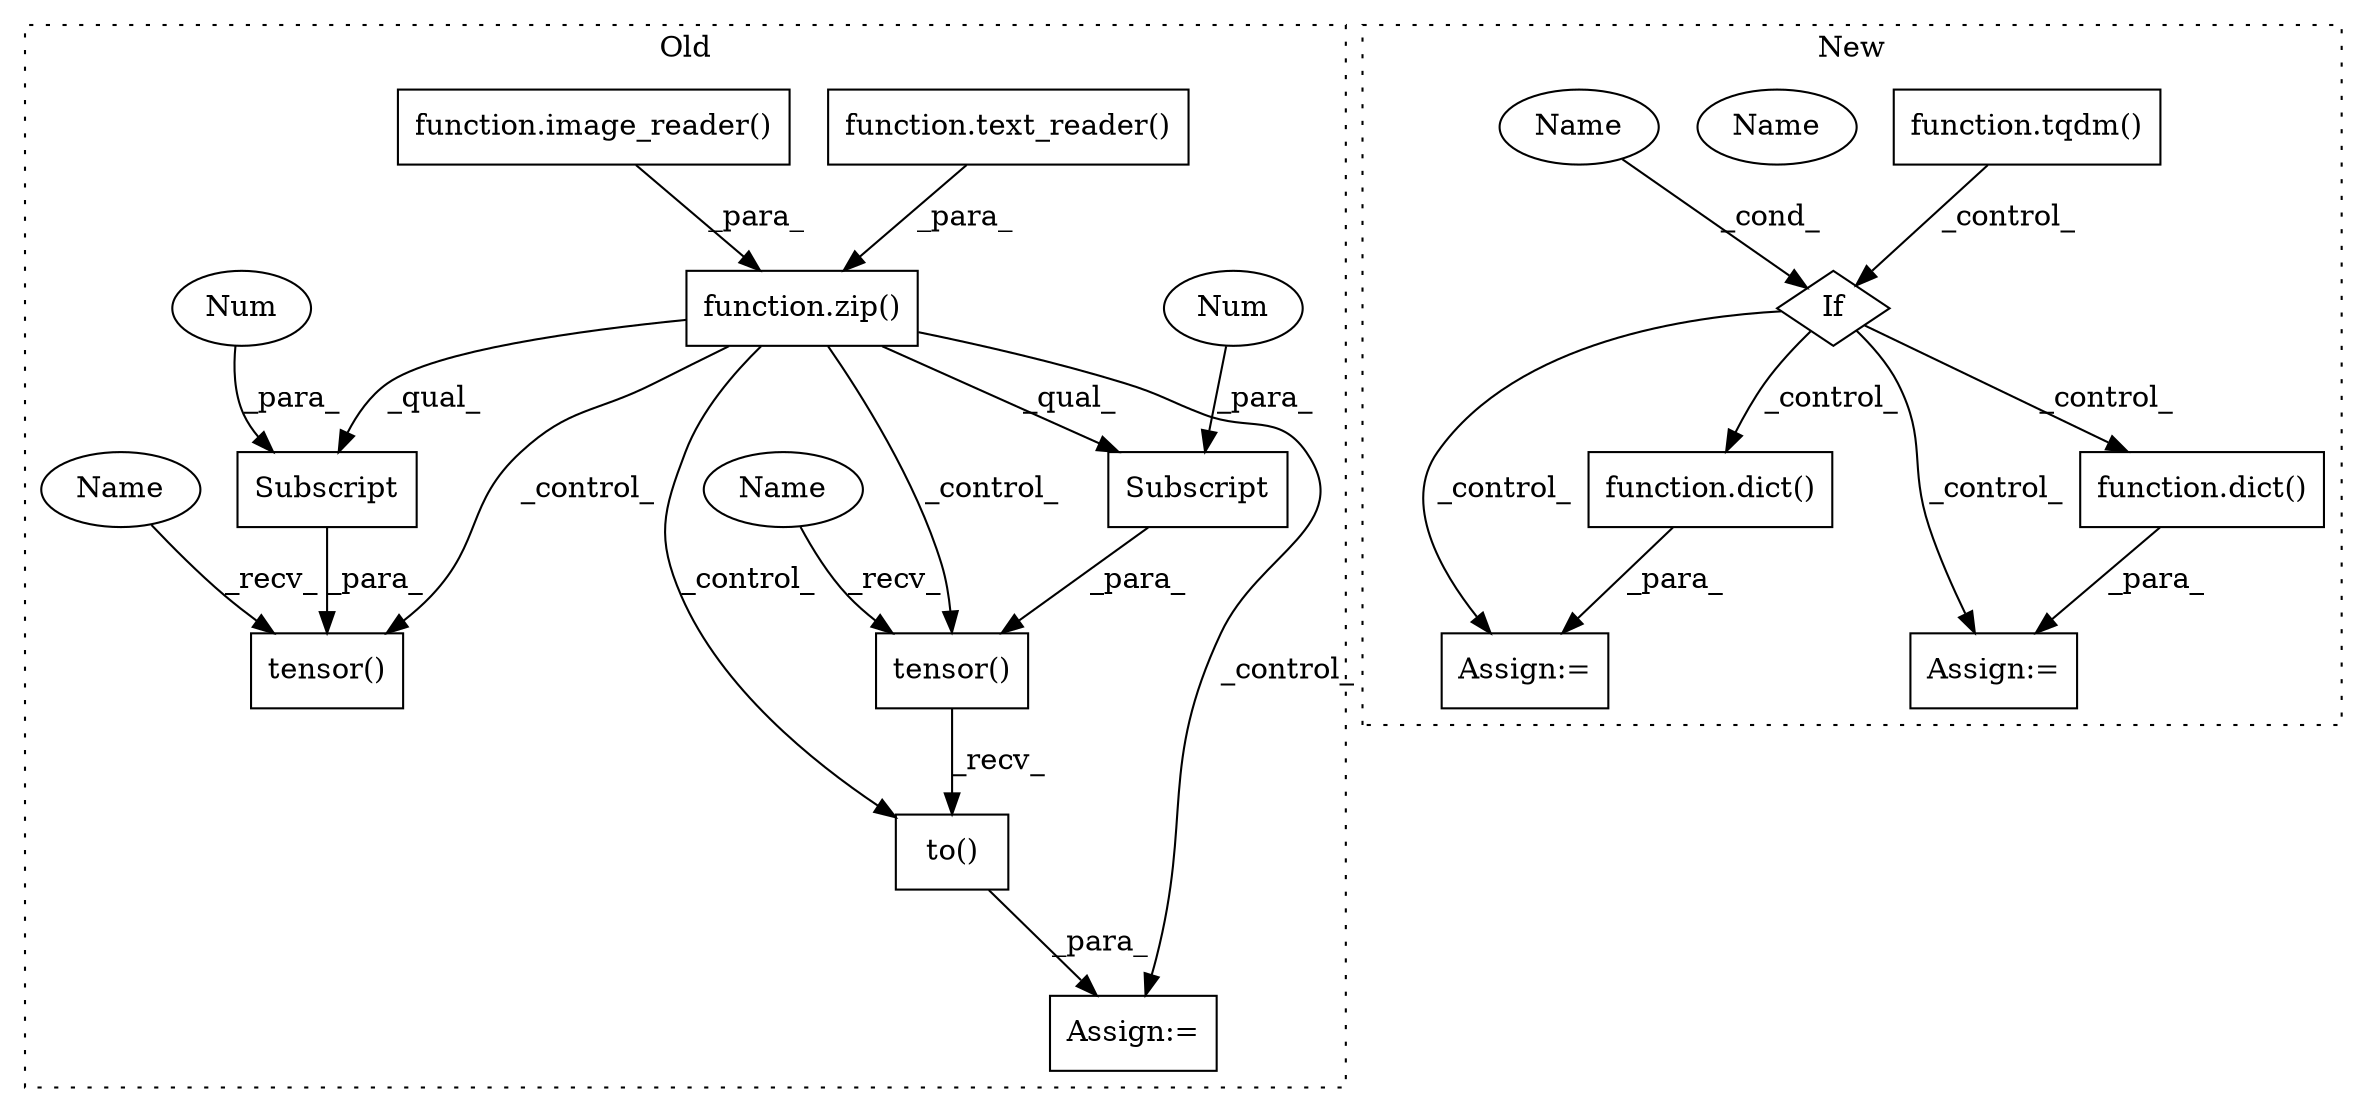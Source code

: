 digraph G {
subgraph cluster0 {
1 [label="to()" a="75" s="2941,2972" l="25,1" shape="box"];
3 [label="Assign:=" a="68" s="2938" l="3" shape="box"];
4 [label="tensor()" a="75" s="2941,2961" l="13,1" shape="box"];
6 [label="Subscript" a="63" s="2954,0" l="7,0" shape="box"];
7 [label="tensor()" a="75" s="2257,2277" l="13,1" shape="box"];
8 [label="Subscript" a="63" s="2270,0" l="7,0" shape="box"];
9 [label="Num" a="76" s="2275" l="1" shape="ellipse"];
10 [label="Num" a="76" s="2959" l="1" shape="ellipse"];
11 [label="function.text_reader()" a="75" s="2026" l="67" shape="box"];
14 [label="function.zip()" a="75" s="2022,2176" l="4,1" shape="box"];
15 [label="function.image_reader()" a="75" s="2108" l="68" shape="box"];
20 [label="Name" a="87" s="2941" l="5" shape="ellipse"];
21 [label="Name" a="87" s="2257" l="5" shape="ellipse"];
label = "Old";
style="dotted";
}
subgraph cluster1 {
2 [label="function.dict()" a="75" s="2314" l="31" shape="box"];
5 [label="If" a="96" s="1968" l="3" shape="diamond"];
12 [label="function.tqdm()" a="75" s="1858,1873" l="5,1" shape="box"];
13 [label="Name" a="87" s="1971" l="16" shape="ellipse"];
16 [label="Assign:=" a="68" s="2126" l="3" shape="box"];
17 [label="Assign:=" a="68" s="2311" l="3" shape="box"];
18 [label="function.dict()" a="75" s="2129" l="107" shape="box"];
19 [label="Name" a="87" s="1971" l="16" shape="ellipse"];
label = "New";
style="dotted";
}
1 -> 3 [label="_para_"];
2 -> 17 [label="_para_"];
4 -> 1 [label="_recv_"];
5 -> 17 [label="_control_"];
5 -> 16 [label="_control_"];
5 -> 18 [label="_control_"];
5 -> 2 [label="_control_"];
6 -> 4 [label="_para_"];
8 -> 7 [label="_para_"];
9 -> 8 [label="_para_"];
10 -> 6 [label="_para_"];
11 -> 14 [label="_para_"];
12 -> 5 [label="_control_"];
14 -> 3 [label="_control_"];
14 -> 8 [label="_qual_"];
14 -> 7 [label="_control_"];
14 -> 1 [label="_control_"];
14 -> 6 [label="_qual_"];
14 -> 4 [label="_control_"];
15 -> 14 [label="_para_"];
18 -> 16 [label="_para_"];
19 -> 5 [label="_cond_"];
20 -> 4 [label="_recv_"];
21 -> 7 [label="_recv_"];
}